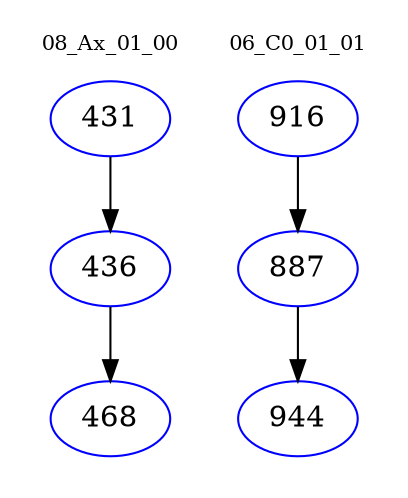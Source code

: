 digraph{
subgraph cluster_0 {
color = white
label = "08_Ax_01_00";
fontsize=10;
T0_431 [label="431", color="blue"]
T0_431 -> T0_436 [color="black"]
T0_436 [label="436", color="blue"]
T0_436 -> T0_468 [color="black"]
T0_468 [label="468", color="blue"]
}
subgraph cluster_1 {
color = white
label = "06_C0_01_01";
fontsize=10;
T1_916 [label="916", color="blue"]
T1_916 -> T1_887 [color="black"]
T1_887 [label="887", color="blue"]
T1_887 -> T1_944 [color="black"]
T1_944 [label="944", color="blue"]
}
}
